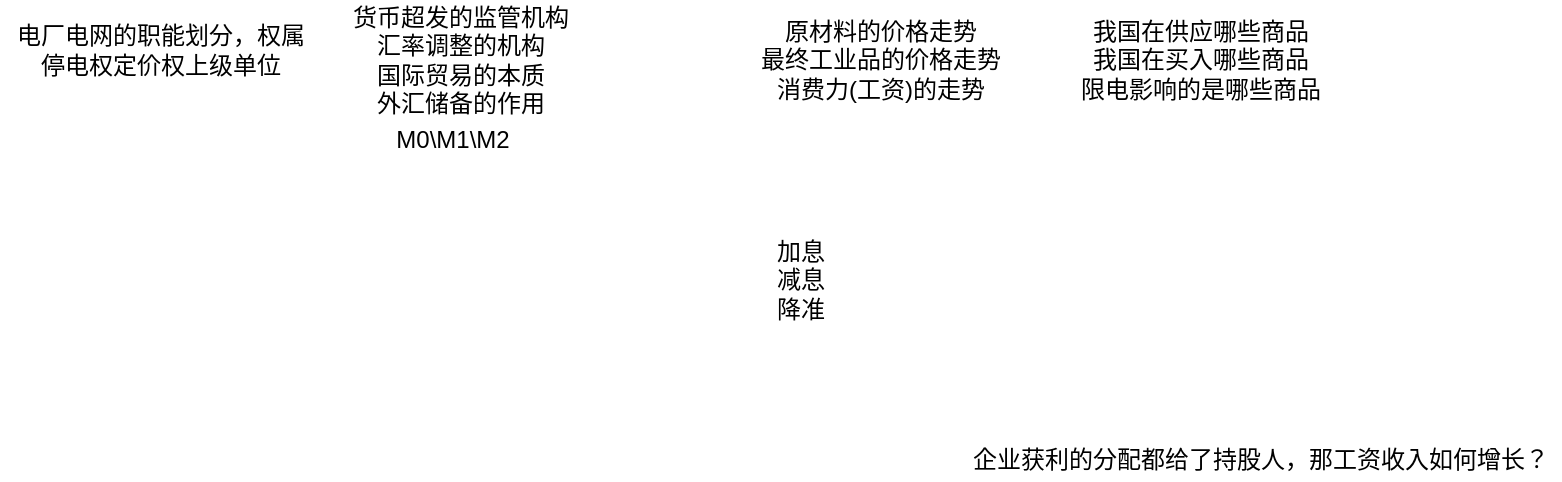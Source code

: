 <mxfile version="14.5.1" type="device"><diagram id="Wx-Q3myhfUCOf0B_3UrA" name="第 1 页"><mxGraphModel dx="1408" dy="848" grid="1" gridSize="10" guides="1" tooltips="1" connect="1" arrows="1" fold="1" page="1" pageScale="1" pageWidth="827" pageHeight="1169" math="0" shadow="0"><root><mxCell id="0"/><mxCell id="1" parent="0"/><mxCell id="qctBSCgwvXNndo1vd8Tc-1" value="电厂电网的职能划分，权属&lt;br&gt;停电权定价权上级单位" style="text;html=1;align=center;verticalAlign=middle;resizable=0;points=[];autosize=1;" vertex="1" parent="1"><mxGeometry x="30" y="30" width="160" height="30" as="geometry"/></mxCell><mxCell id="qctBSCgwvXNndo1vd8Tc-2" value="货币超发的监管机构&lt;br&gt;汇率调整的机构&lt;br&gt;国际贸易的本质&lt;br&gt;外汇储备的作用" style="text;html=1;align=center;verticalAlign=middle;resizable=0;points=[];autosize=1;" vertex="1" parent="1"><mxGeometry x="200" y="20" width="120" height="60" as="geometry"/></mxCell><mxCell id="qctBSCgwvXNndo1vd8Tc-3" value="原材料的价格走势&lt;br&gt;最终工业品的价格走势&lt;br&gt;消费力(工资)的走势" style="text;html=1;align=center;verticalAlign=middle;resizable=0;points=[];autosize=1;" vertex="1" parent="1"><mxGeometry x="400" y="25" width="140" height="50" as="geometry"/></mxCell><mxCell id="qctBSCgwvXNndo1vd8Tc-4" value="M0\M1\M2" style="text;html=1;align=center;verticalAlign=middle;resizable=0;points=[];autosize=1;" vertex="1" parent="1"><mxGeometry x="221" y="80" width="70" height="20" as="geometry"/></mxCell><mxCell id="qctBSCgwvXNndo1vd8Tc-6" value="加息&lt;br&gt;减息&lt;br&gt;降准" style="text;html=1;align=center;verticalAlign=middle;resizable=0;points=[];autosize=1;" vertex="1" parent="1"><mxGeometry x="410" y="135" width="40" height="50" as="geometry"/></mxCell><mxCell id="qctBSCgwvXNndo1vd8Tc-7" value="我国在供应哪些商品&lt;br&gt;我国在买入哪些商品&lt;br&gt;限电影响的是哪些商品" style="text;html=1;align=center;verticalAlign=middle;resizable=0;points=[];autosize=1;" vertex="1" parent="1"><mxGeometry x="560" y="25" width="140" height="50" as="geometry"/></mxCell><mxCell id="qctBSCgwvXNndo1vd8Tc-8" value="企业获利的分配都给了持股人，那工资收入如何增长？" style="text;html=1;align=center;verticalAlign=middle;resizable=0;points=[];autosize=1;" vertex="1" parent="1"><mxGeometry x="510" y="240" width="300" height="20" as="geometry"/></mxCell></root></mxGraphModel></diagram></mxfile>